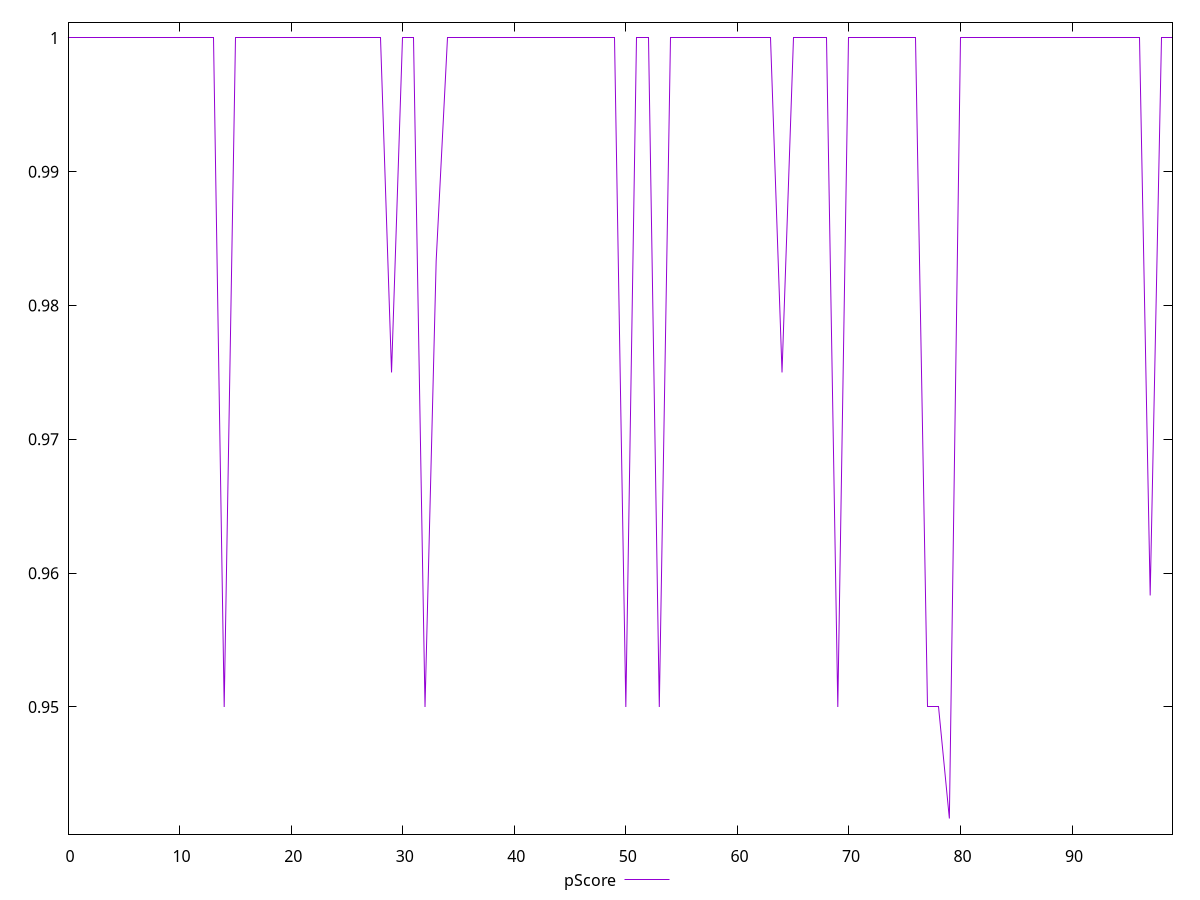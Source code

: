 reset

$pScore <<EOF
0 1
1 1
2 1
3 1
4 1
5 1
6 1
7 1
8 1
9 1
10 1
11 1
12 1
13 1
14 0.95
15 1
16 1
17 1
18 1
19 1
20 1
21 1
22 1
23 1
24 1
25 1
26 1
27 1
28 1
29 0.975
30 1
31 1
32 0.95
33 0.9833333333333333
34 1
35 1
36 1
37 1
38 1
39 1
40 1
41 1
42 1
43 1
44 1
45 1
46 1
47 1
48 1
49 1
50 0.95
51 1
52 1
53 0.95
54 1
55 1
56 1
57 1
58 1
59 1
60 1
62 1
63 1
64 0.975
65 1
66 1
67 1
68 1
69 0.95
70 1
71 1
72 1
73 1
74 1
75 1
76 1
77 0.95
78 0.95
79 0.9416666666666667
80 1
81 1
82 1
83 1
84 1
85 1
86 1
87 1
88 1
89 1
90 1
91 1
92 1
93 1
94 1
95 1
96 1
97 0.9583333333333334
98 1
99 1
EOF

set key outside below
set xrange [0:99]
set yrange [0.9405:1.0011666666666668]
set trange [0.9405:1.0011666666666668]
set terminal svg size 640, 500 enhanced background rgb 'white'
set output "reports/report_00030_2021-02-24T20-42-31.540Z/unused-css-rules/samples/card/pScore/values.svg"

plot $pScore title "pScore" with line

reset
